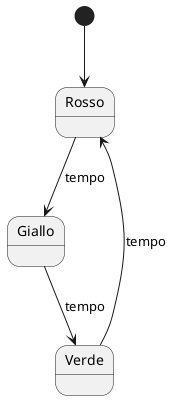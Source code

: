 @startuml
    [*] --> Rosso

    Rosso --> Giallo : tempo

    Giallo --> Verde : tempo

    Verde --> Rosso : tempo
@enduml